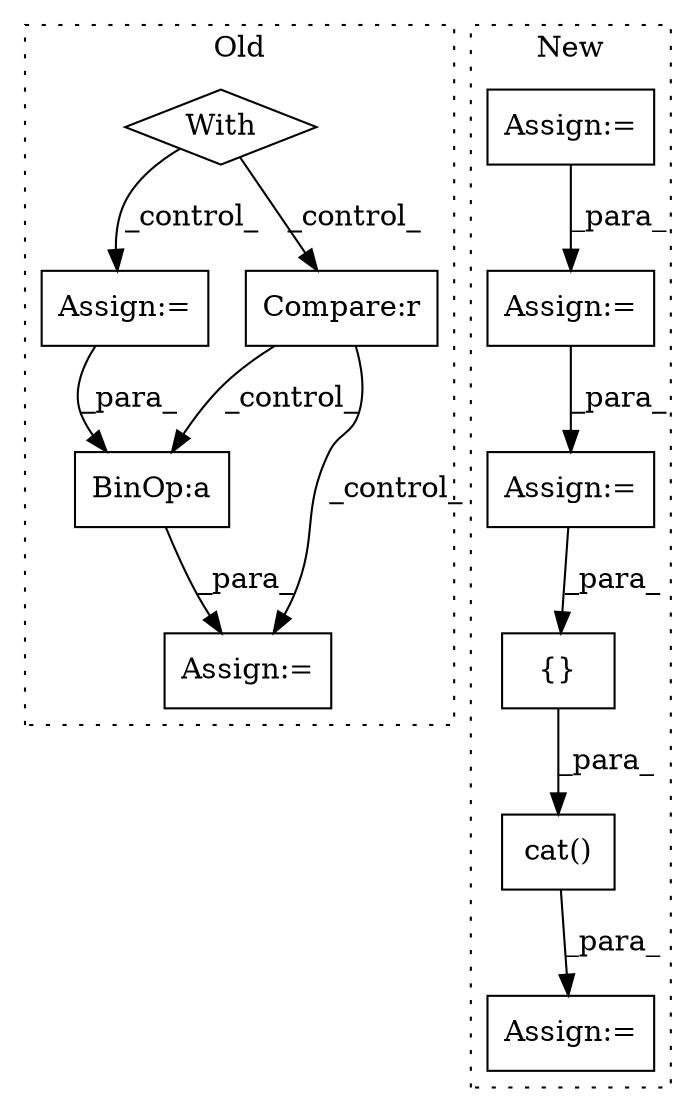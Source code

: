 digraph G {
subgraph cluster0 {
1 [label="With" a="39" s="4232,4242" l="5,31" shape="diamond"];
8 [label="Assign:=" a="68" s="5610" l="3" shape="box"];
9 [label="BinOp:a" a="82" s="5617" l="3" shape="box"];
10 [label="Assign:=" a="68" s="5447" l="3" shape="box"];
11 [label="Compare:r" a="40" s="5566" l="21" shape="box"];
label = "Old";
style="dotted";
}
subgraph cluster1 {
2 [label="cat()" a="75" s="5297,5331" l="10,1" shape="box"];
3 [label="Assign:=" a="68" s="5294" l="3" shape="box"];
4 [label="Assign:=" a="68" s="5232" l="3" shape="box"];
5 [label="{}" a="59" s="5307,5330" l="1,0" shape="box"];
6 [label="Assign:=" a="68" s="5153" l="3" shape="box"];
7 [label="Assign:=" a="68" s="5058" l="3" shape="box"];
label = "New";
style="dotted";
}
1 -> 10 [label="_control_"];
1 -> 11 [label="_control_"];
2 -> 3 [label="_para_"];
4 -> 5 [label="_para_"];
5 -> 2 [label="_para_"];
6 -> 4 [label="_para_"];
7 -> 6 [label="_para_"];
9 -> 8 [label="_para_"];
10 -> 9 [label="_para_"];
11 -> 8 [label="_control_"];
11 -> 9 [label="_control_"];
}